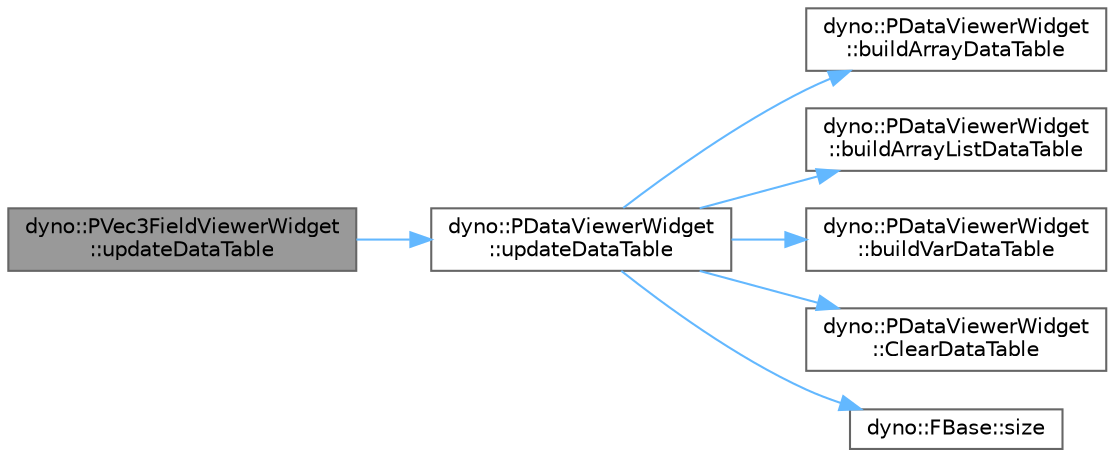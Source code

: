 digraph "dyno::PVec3FieldViewerWidget::updateDataTable"
{
 // LATEX_PDF_SIZE
  bgcolor="transparent";
  edge [fontname=Helvetica,fontsize=10,labelfontname=Helvetica,labelfontsize=10];
  node [fontname=Helvetica,fontsize=10,shape=box,height=0.2,width=0.4];
  rankdir="LR";
  Node1 [id="Node000001",label="dyno::PVec3FieldViewerWidget\l::updateDataTable",height=0.2,width=0.4,color="gray40", fillcolor="grey60", style="filled", fontcolor="black",tooltip=" "];
  Node1 -> Node2 [id="edge1_Node000001_Node000002",color="steelblue1",style="solid",tooltip=" "];
  Node2 [id="Node000002",label="dyno::PDataViewerWidget\l::updateDataTable",height=0.2,width=0.4,color="grey40", fillcolor="white", style="filled",URL="$classdyno_1_1_p_data_viewer_widget.html#a11c9715807028f3bc599abeaf32eb33d",tooltip=" "];
  Node2 -> Node3 [id="edge2_Node000002_Node000003",color="steelblue1",style="solid",tooltip=" "];
  Node3 [id="Node000003",label="dyno::PDataViewerWidget\l::buildArrayDataTable",height=0.2,width=0.4,color="grey40", fillcolor="white", style="filled",URL="$classdyno_1_1_p_data_viewer_widget.html#aa9270b377fde4d05086cd9e370760f24",tooltip=" "];
  Node2 -> Node4 [id="edge3_Node000002_Node000004",color="steelblue1",style="solid",tooltip=" "];
  Node4 [id="Node000004",label="dyno::PDataViewerWidget\l::buildArrayListDataTable",height=0.2,width=0.4,color="grey40", fillcolor="white", style="filled",URL="$classdyno_1_1_p_data_viewer_widget.html#af626ed903dc801938337ec4228539c11",tooltip=" "];
  Node2 -> Node5 [id="edge4_Node000002_Node000005",color="steelblue1",style="solid",tooltip=" "];
  Node5 [id="Node000005",label="dyno::PDataViewerWidget\l::buildVarDataTable",height=0.2,width=0.4,color="grey40", fillcolor="white", style="filled",URL="$classdyno_1_1_p_data_viewer_widget.html#a9b71e18734fb65919352d07ab974939c",tooltip=" "];
  Node2 -> Node6 [id="edge5_Node000002_Node000006",color="steelblue1",style="solid",tooltip=" "];
  Node6 [id="Node000006",label="dyno::PDataViewerWidget\l::ClearDataTable",height=0.2,width=0.4,color="grey40", fillcolor="white", style="filled",URL="$classdyno_1_1_p_data_viewer_widget.html#aff06085f3255a5cf4ca4ea6bb537dff7",tooltip=" "];
  Node2 -> Node7 [id="edge6_Node000002_Node000007",color="steelblue1",style="solid",tooltip=" "];
  Node7 [id="Node000007",label="dyno::FBase::size",height=0.2,width=0.4,color="grey40", fillcolor="white", style="filled",URL="$classdyno_1_1_f_base.html#a002102a94ea8d375f7548b88c4400b3e",tooltip=" "];
}
